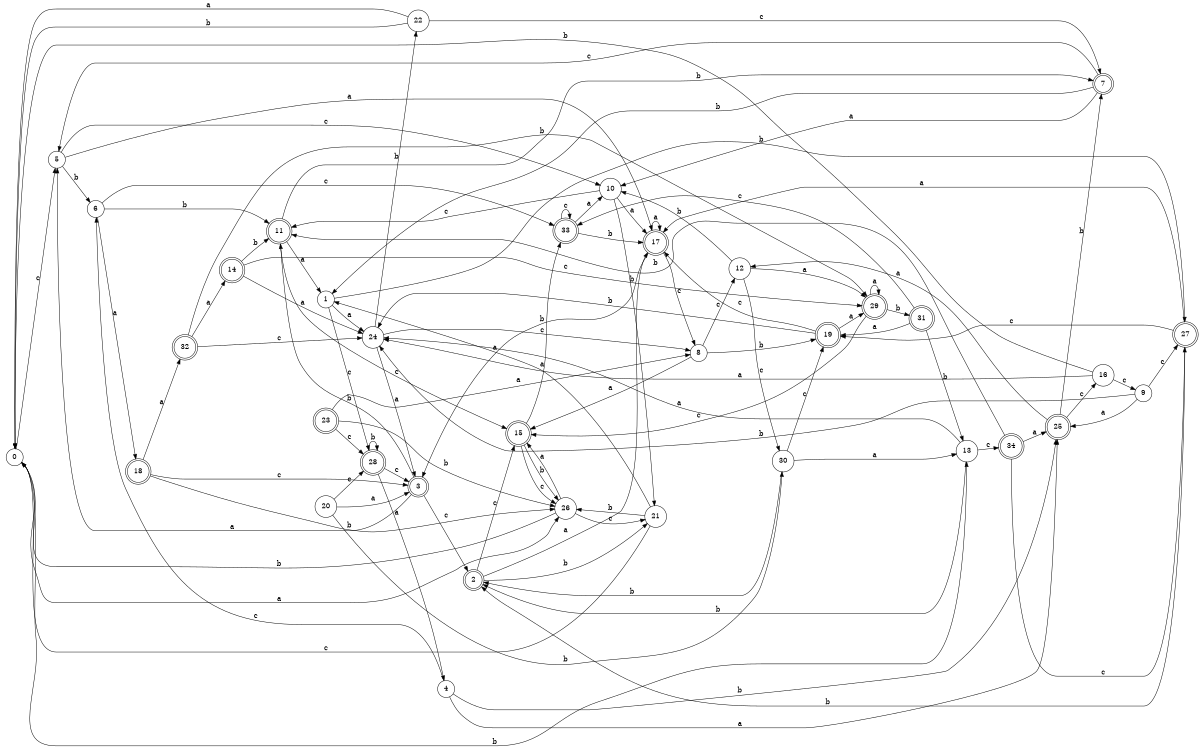 digraph n28_3 {
__start0 [label="" shape="none"];

rankdir=LR;
size="8,5";

s0 [style="filled", color="black", fillcolor="white" shape="circle", label="0"];
s1 [style="filled", color="black", fillcolor="white" shape="circle", label="1"];
s2 [style="rounded,filled", color="black", fillcolor="white" shape="doublecircle", label="2"];
s3 [style="rounded,filled", color="black", fillcolor="white" shape="doublecircle", label="3"];
s4 [style="filled", color="black", fillcolor="white" shape="circle", label="4"];
s5 [style="filled", color="black", fillcolor="white" shape="circle", label="5"];
s6 [style="filled", color="black", fillcolor="white" shape="circle", label="6"];
s7 [style="rounded,filled", color="black", fillcolor="white" shape="doublecircle", label="7"];
s8 [style="filled", color="black", fillcolor="white" shape="circle", label="8"];
s9 [style="filled", color="black", fillcolor="white" shape="circle", label="9"];
s10 [style="filled", color="black", fillcolor="white" shape="circle", label="10"];
s11 [style="rounded,filled", color="black", fillcolor="white" shape="doublecircle", label="11"];
s12 [style="filled", color="black", fillcolor="white" shape="circle", label="12"];
s13 [style="filled", color="black", fillcolor="white" shape="circle", label="13"];
s14 [style="rounded,filled", color="black", fillcolor="white" shape="doublecircle", label="14"];
s15 [style="rounded,filled", color="black", fillcolor="white" shape="doublecircle", label="15"];
s16 [style="filled", color="black", fillcolor="white" shape="circle", label="16"];
s17 [style="rounded,filled", color="black", fillcolor="white" shape="doublecircle", label="17"];
s18 [style="rounded,filled", color="black", fillcolor="white" shape="doublecircle", label="18"];
s19 [style="rounded,filled", color="black", fillcolor="white" shape="doublecircle", label="19"];
s20 [style="filled", color="black", fillcolor="white" shape="circle", label="20"];
s21 [style="filled", color="black", fillcolor="white" shape="circle", label="21"];
s22 [style="filled", color="black", fillcolor="white" shape="circle", label="22"];
s23 [style="rounded,filled", color="black", fillcolor="white" shape="doublecircle", label="23"];
s24 [style="filled", color="black", fillcolor="white" shape="circle", label="24"];
s25 [style="rounded,filled", color="black", fillcolor="white" shape="doublecircle", label="25"];
s26 [style="filled", color="black", fillcolor="white" shape="circle", label="26"];
s27 [style="rounded,filled", color="black", fillcolor="white" shape="doublecircle", label="27"];
s28 [style="rounded,filled", color="black", fillcolor="white" shape="doublecircle", label="28"];
s29 [style="rounded,filled", color="black", fillcolor="white" shape="doublecircle", label="29"];
s30 [style="filled", color="black", fillcolor="white" shape="circle", label="30"];
s31 [style="rounded,filled", color="black", fillcolor="white" shape="doublecircle", label="31"];
s32 [style="rounded,filled", color="black", fillcolor="white" shape="doublecircle", label="32"];
s33 [style="rounded,filled", color="black", fillcolor="white" shape="doublecircle", label="33"];
s34 [style="rounded,filled", color="black", fillcolor="white" shape="doublecircle", label="34"];
s0 -> s26 [label="a"];
s0 -> s13 [label="b"];
s0 -> s5 [label="c"];
s1 -> s24 [label="a"];
s1 -> s27 [label="b"];
s1 -> s28 [label="c"];
s2 -> s17 [label="a"];
s2 -> s21 [label="b"];
s2 -> s15 [label="c"];
s3 -> s5 [label="a"];
s3 -> s11 [label="b"];
s3 -> s2 [label="c"];
s4 -> s25 [label="a"];
s4 -> s25 [label="b"];
s4 -> s6 [label="c"];
s5 -> s17 [label="a"];
s5 -> s6 [label="b"];
s5 -> s10 [label="c"];
s6 -> s18 [label="a"];
s6 -> s11 [label="b"];
s6 -> s33 [label="c"];
s7 -> s10 [label="a"];
s7 -> s1 [label="b"];
s7 -> s5 [label="c"];
s8 -> s15 [label="a"];
s8 -> s19 [label="b"];
s8 -> s12 [label="c"];
s9 -> s25 [label="a"];
s9 -> s24 [label="b"];
s9 -> s27 [label="c"];
s10 -> s17 [label="a"];
s10 -> s21 [label="b"];
s10 -> s11 [label="c"];
s11 -> s1 [label="a"];
s11 -> s7 [label="b"];
s11 -> s15 [label="c"];
s12 -> s29 [label="a"];
s12 -> s10 [label="b"];
s12 -> s30 [label="c"];
s13 -> s24 [label="a"];
s13 -> s2 [label="b"];
s13 -> s34 [label="c"];
s14 -> s24 [label="a"];
s14 -> s11 [label="b"];
s14 -> s29 [label="c"];
s15 -> s33 [label="a"];
s15 -> s26 [label="b"];
s15 -> s26 [label="c"];
s16 -> s24 [label="a"];
s16 -> s0 [label="b"];
s16 -> s9 [label="c"];
s17 -> s17 [label="a"];
s17 -> s3 [label="b"];
s17 -> s8 [label="c"];
s18 -> s32 [label="a"];
s18 -> s26 [label="b"];
s18 -> s3 [label="c"];
s19 -> s29 [label="a"];
s19 -> s24 [label="b"];
s19 -> s17 [label="c"];
s20 -> s3 [label="a"];
s20 -> s30 [label="b"];
s20 -> s28 [label="c"];
s21 -> s1 [label="a"];
s21 -> s26 [label="b"];
s21 -> s0 [label="c"];
s22 -> s0 [label="a"];
s22 -> s0 [label="b"];
s22 -> s7 [label="c"];
s23 -> s8 [label="a"];
s23 -> s26 [label="b"];
s23 -> s28 [label="c"];
s24 -> s3 [label="a"];
s24 -> s22 [label="b"];
s24 -> s8 [label="c"];
s25 -> s12 [label="a"];
s25 -> s7 [label="b"];
s25 -> s16 [label="c"];
s26 -> s15 [label="a"];
s26 -> s0 [label="b"];
s26 -> s21 [label="c"];
s27 -> s17 [label="a"];
s27 -> s2 [label="b"];
s27 -> s19 [label="c"];
s28 -> s4 [label="a"];
s28 -> s28 [label="b"];
s28 -> s3 [label="c"];
s29 -> s29 [label="a"];
s29 -> s31 [label="b"];
s29 -> s15 [label="c"];
s30 -> s13 [label="a"];
s30 -> s2 [label="b"];
s30 -> s19 [label="c"];
s31 -> s19 [label="a"];
s31 -> s13 [label="b"];
s31 -> s33 [label="c"];
s32 -> s14 [label="a"];
s32 -> s29 [label="b"];
s32 -> s24 [label="c"];
s33 -> s10 [label="a"];
s33 -> s17 [label="b"];
s33 -> s33 [label="c"];
s34 -> s25 [label="a"];
s34 -> s11 [label="b"];
s34 -> s27 [label="c"];

}
